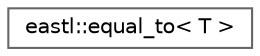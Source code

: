 digraph "类继承关系图"
{
 // LATEX_PDF_SIZE
  bgcolor="transparent";
  edge [fontname=Helvetica,fontsize=10,labelfontname=Helvetica,labelfontsize=10];
  node [fontname=Helvetica,fontsize=10,shape=box,height=0.2,width=0.4];
  rankdir="LR";
  Node0 [id="Node000000",label="eastl::equal_to\< T \>",height=0.2,width=0.4,color="grey40", fillcolor="white", style="filled",URL="$structeastl_1_1equal__to.html",tooltip=" "];
}
